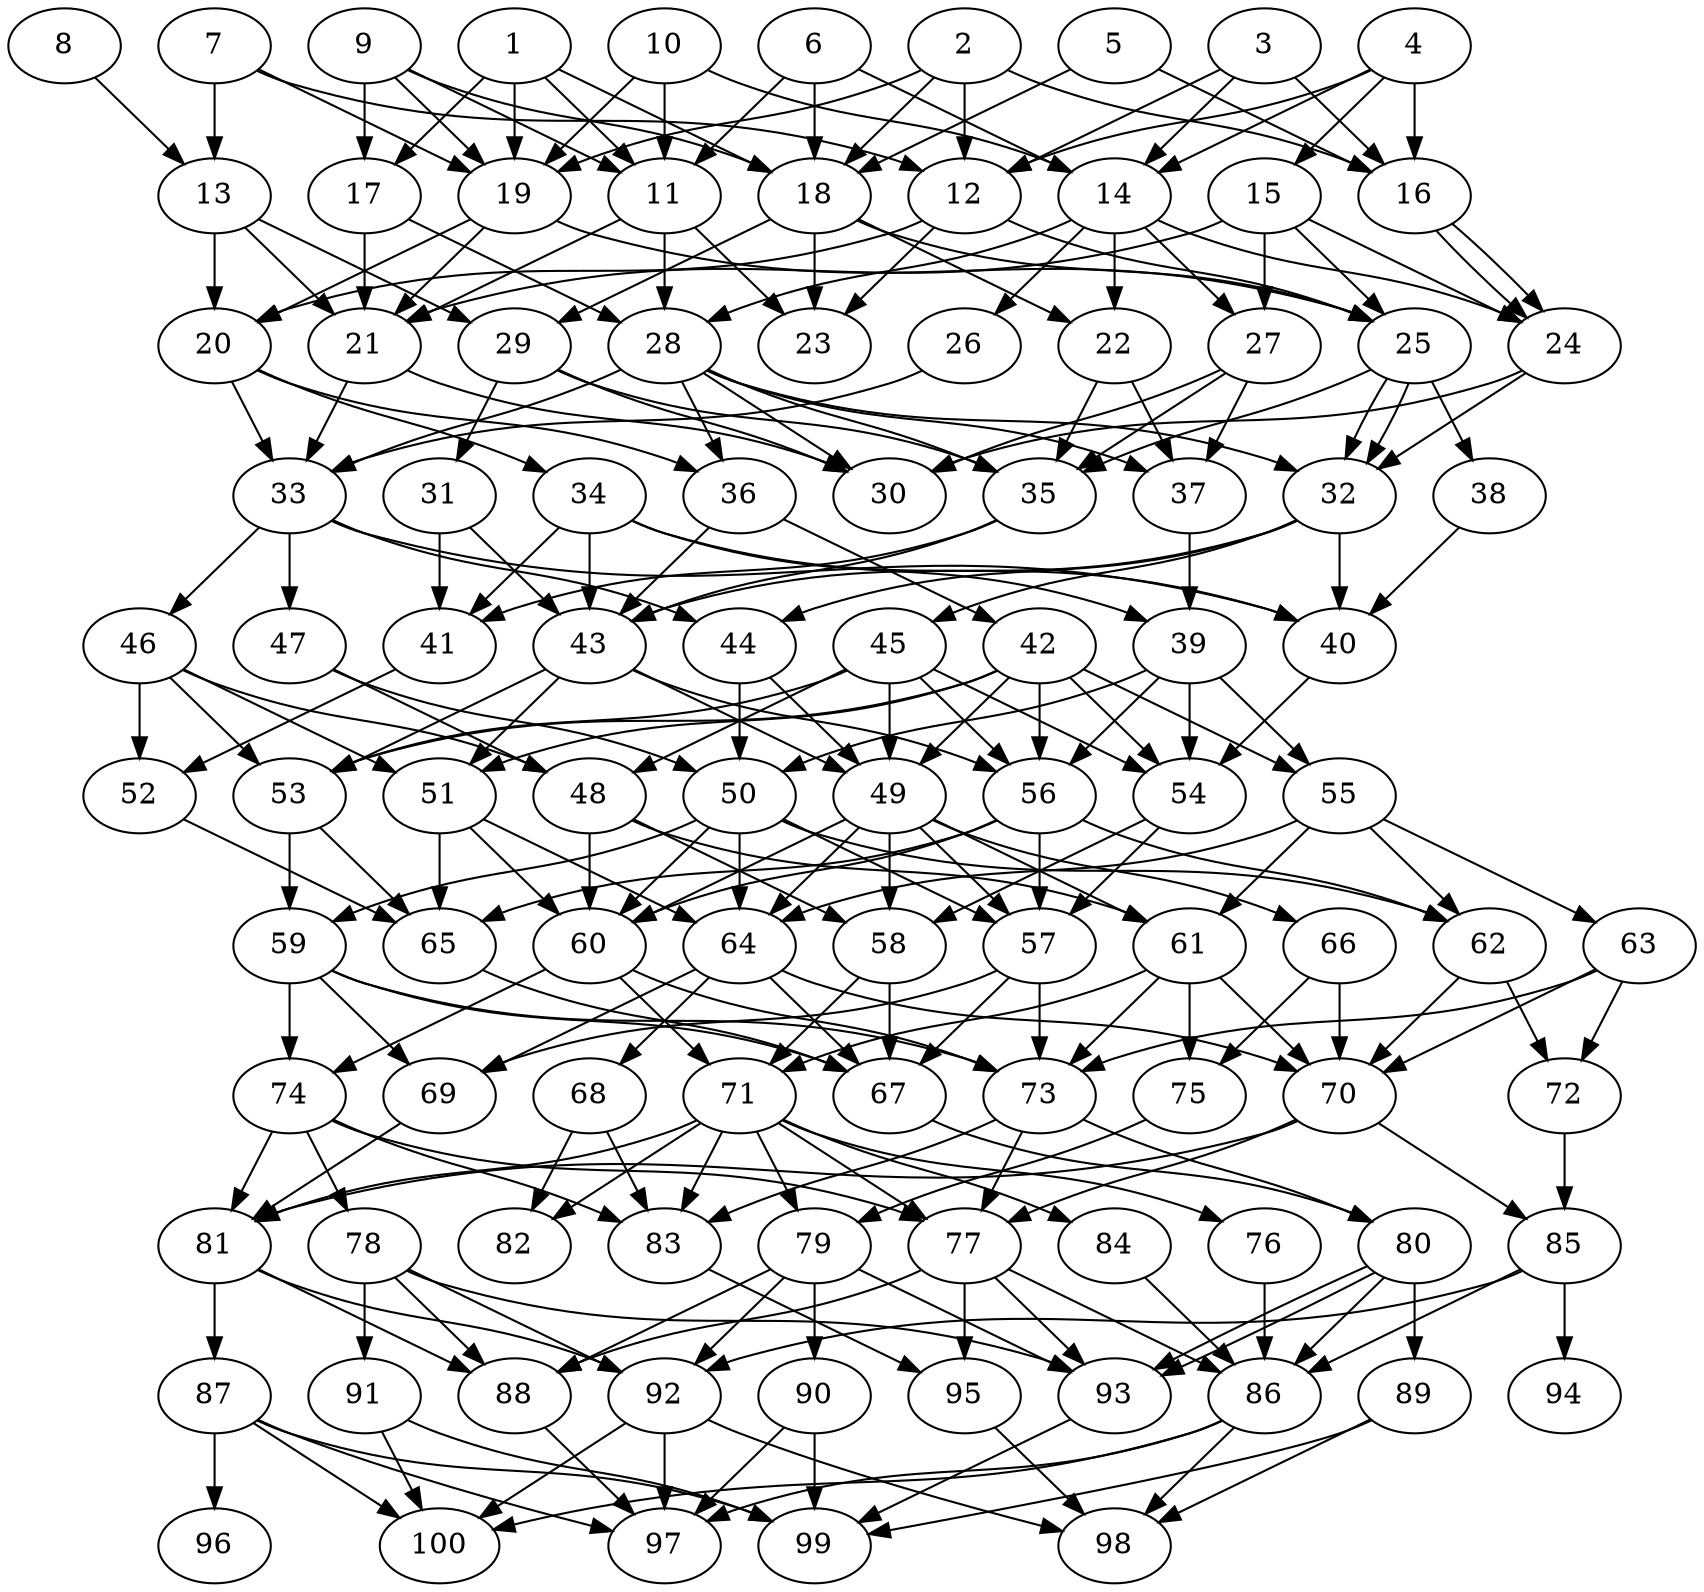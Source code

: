 // DAG automatically generated by daggen at Wed Jan 17 16:53:14 2018
// ./daggen --dot 
digraph G {
  1 [size="1073741824000", alpha="0.01"]
  1 -> 11 [size ="838860800"]
  1 -> 17 [size ="838860800"]
  1 -> 18 [size ="838860800"]
  1 -> 19 [size ="838860800"]
  2 [size="68719476736", alpha="0.13"]
  2 -> 12 [size ="134217728"]
  2 -> 16 [size ="134217728"]
  2 -> 18 [size ="134217728"]
  2 -> 19 [size ="134217728"]
  3 [size="1564956590", alpha="0.08"]
  3 -> 12 [size ="75497472"]
  3 -> 14 [size ="75497472"]
  3 -> 16 [size ="75497472"]
  4 [size="27907374290", alpha="0.18"]
  4 -> 12 [size ="679477248"]
  4 -> 14 [size ="679477248"]
  4 -> 15 [size ="679477248"]
  4 -> 16 [size ="679477248"]
  5 [size="42004499764", alpha="0.19"]
  5 -> 16 [size ="75497472"]
  5 -> 18 [size ="75497472"]
  6 [size="2122825156", alpha="0.05"]
  6 -> 11 [size ="33554432"]
  6 -> 14 [size ="33554432"]
  6 -> 18 [size ="33554432"]
  7 [size="19021127748", alpha="0.12"]
  7 -> 12 [size ="301989888"]
  7 -> 13 [size ="301989888"]
  7 -> 19 [size ="301989888"]
  8 [size="782757789696", alpha="0.17"]
  8 -> 13 [size ="679477248"]
  9 [size="32837252838", alpha="0.07"]
  9 -> 11 [size ="33554432"]
  9 -> 17 [size ="33554432"]
  9 -> 18 [size ="33554432"]
  9 -> 19 [size ="33554432"]
  10 [size="641617031074", alpha="0.15"]
  10 -> 11 [size ="411041792"]
  10 -> 14 [size ="411041792"]
  10 -> 19 [size ="411041792"]
  11 [size="99843586476", alpha="0.20"]
  11 -> 21 [size ="75497472"]
  11 -> 23 [size ="75497472"]
  11 -> 28 [size ="75497472"]
  12 [size="220476003831", alpha="0.12"]
  12 -> 20 [size ="301989888"]
  12 -> 23 [size ="301989888"]
  12 -> 25 [size ="301989888"]
  13 [size="325832775580", alpha="0.15"]
  13 -> 20 [size ="411041792"]
  13 -> 21 [size ="411041792"]
  13 -> 29 [size ="411041792"]
  14 [size="58699672180", alpha="0.17"]
  14 -> 22 [size ="209715200"]
  14 -> 24 [size ="209715200"]
  14 -> 26 [size ="209715200"]
  14 -> 27 [size ="209715200"]
  14 -> 28 [size ="209715200"]
  15 [size="8589934592", alpha="0.18"]
  15 -> 21 [size ="33554432"]
  15 -> 24 [size ="33554432"]
  15 -> 25 [size ="33554432"]
  15 -> 27 [size ="33554432"]
  16 [size="11886388096", alpha="0.03"]
  16 -> 24 [size ="33554432"]
  16 -> 24 [size ="33554432"]
  17 [size="28322989631", alpha="0.08"]
  17 -> 21 [size ="679477248"]
  17 -> 28 [size ="679477248"]
  18 [size="231928233984", alpha="0.14"]
  18 -> 22 [size ="301989888"]
  18 -> 23 [size ="301989888"]
  18 -> 25 [size ="301989888"]
  18 -> 29 [size ="301989888"]
  19 [size="134217728000", alpha="0.17"]
  19 -> 20 [size ="209715200"]
  19 -> 21 [size ="209715200"]
  19 -> 25 [size ="209715200"]
  20 [size="590334875052", alpha="0.07"]
  20 -> 33 [size ="536870912"]
  20 -> 34 [size ="536870912"]
  20 -> 36 [size ="536870912"]
  21 [size="8589934592", alpha="0.08"]
  21 -> 30 [size ="33554432"]
  21 -> 33 [size ="33554432"]
  22 [size="10654592646", alpha="0.02"]
  22 -> 35 [size ="33554432"]
  22 -> 37 [size ="33554432"]
  23 [size="160293369288", alpha="0.07"]
  24 [size="1076234120841", alpha="0.14"]
  24 -> 30 [size ="838860800"]
  24 -> 32 [size ="838860800"]
  25 [size="202539241824", alpha="0.17"]
  25 -> 32 [size ="134217728"]
  25 -> 32 [size ="134217728"]
  25 -> 35 [size ="134217728"]
  25 -> 38 [size ="134217728"]
  26 [size="6793400591", alpha="0.18"]
  26 -> 33 [size ="301989888"]
  27 [size="368293445632", alpha="0.06"]
  27 -> 30 [size ="411041792"]
  27 -> 35 [size ="411041792"]
  27 -> 37 [size ="411041792"]
  28 [size="432685983706", alpha="0.19"]
  28 -> 30 [size ="838860800"]
  28 -> 32 [size ="838860800"]
  28 -> 33 [size ="838860800"]
  28 -> 35 [size ="838860800"]
  28 -> 36 [size ="838860800"]
  28 -> 37 [size ="838860800"]
  29 [size="3986536866", alpha="0.05"]
  29 -> 30 [size ="75497472"]
  29 -> 31 [size ="75497472"]
  29 -> 35 [size ="75497472"]
  30 [size="1073741824000", alpha="0.04"]
  31 [size="134241003427", alpha="0.05"]
  31 -> 41 [size ="209715200"]
  31 -> 43 [size ="209715200"]
  32 [size="7556051894", alpha="0.07"]
  32 -> 40 [size ="33554432"]
  32 -> 43 [size ="33554432"]
  32 -> 44 [size ="33554432"]
  32 -> 45 [size ="33554432"]
  33 [size="345263784", alpha="0.10"]
  33 -> 40 [size ="33554432"]
  33 -> 44 [size ="33554432"]
  33 -> 46 [size ="33554432"]
  33 -> 47 [size ="33554432"]
  34 [size="171283377072", alpha="0.18"]
  34 -> 39 [size ="134217728"]
  34 -> 40 [size ="134217728"]
  34 -> 41 [size ="134217728"]
  34 -> 43 [size ="134217728"]
  35 [size="535799276", alpha="0.00"]
  35 -> 41 [size ="33554432"]
  35 -> 43 [size ="33554432"]
  36 [size="293305538492", alpha="0.11"]
  36 -> 42 [size ="209715200"]
  36 -> 43 [size ="209715200"]
  37 [size="348677010604", alpha="0.12"]
  37 -> 39 [size ="536870912"]
  38 [size="312038215135", alpha="0.06"]
  38 -> 40 [size ="838860800"]
  39 [size="134217728000", alpha="0.09"]
  39 -> 50 [size ="209715200"]
  39 -> 54 [size ="209715200"]
  39 -> 55 [size ="209715200"]
  39 -> 56 [size ="209715200"]
  40 [size="188785843825", alpha="0.08"]
  40 -> 54 [size ="209715200"]
  41 [size="231928233984", alpha="0.17"]
  41 -> 52 [size ="301989888"]
  42 [size="16869572214", alpha="0.19"]
  42 -> 49 [size ="679477248"]
  42 -> 51 [size ="679477248"]
  42 -> 53 [size ="679477248"]
  42 -> 54 [size ="679477248"]
  42 -> 55 [size ="679477248"]
  42 -> 56 [size ="679477248"]
  43 [size="12714732572", alpha="0.16"]
  43 -> 49 [size ="209715200"]
  43 -> 51 [size ="209715200"]
  43 -> 53 [size ="209715200"]
  43 -> 56 [size ="209715200"]
  44 [size="40604998913", alpha="0.10"]
  44 -> 49 [size ="679477248"]
  44 -> 50 [size ="679477248"]
  45 [size="1830493575", alpha="0.03"]
  45 -> 48 [size ="134217728"]
  45 -> 49 [size ="134217728"]
  45 -> 53 [size ="134217728"]
  45 -> 54 [size ="134217728"]
  45 -> 56 [size ="134217728"]
  46 [size="28991029248", alpha="0.13"]
  46 -> 48 [size ="75497472"]
  46 -> 51 [size ="75497472"]
  46 -> 52 [size ="75497472"]
  46 -> 53 [size ="75497472"]
  47 [size="28991029248", alpha="0.11"]
  47 -> 48 [size ="75497472"]
  47 -> 50 [size ="75497472"]
  48 [size="18005692866", alpha="0.02"]
  48 -> 58 [size ="301989888"]
  48 -> 60 [size ="301989888"]
  48 -> 61 [size ="301989888"]
  49 [size="45561131291", alpha="0.16"]
  49 -> 57 [size ="838860800"]
  49 -> 58 [size ="838860800"]
  49 -> 60 [size ="838860800"]
  49 -> 61 [size ="838860800"]
  49 -> 64 [size ="838860800"]
  49 -> 66 [size ="838860800"]
  50 [size="79647934269", alpha="0.11"]
  50 -> 57 [size ="75497472"]
  50 -> 59 [size ="75497472"]
  50 -> 60 [size ="75497472"]
  50 -> 62 [size ="75497472"]
  50 -> 64 [size ="75497472"]
  51 [size="20449764640", alpha="0.08"]
  51 -> 60 [size ="411041792"]
  51 -> 64 [size ="411041792"]
  51 -> 65 [size ="411041792"]
  52 [size="549755813888", alpha="0.18"]
  52 -> 65 [size ="536870912"]
  53 [size="1113327337372", alpha="0.20"]
  53 -> 59 [size ="679477248"]
  53 -> 65 [size ="679477248"]
  54 [size="653501584509", alpha="0.20"]
  54 -> 57 [size ="679477248"]
  54 -> 58 [size ="679477248"]
  55 [size="14674861304", alpha="0.01"]
  55 -> 61 [size ="301989888"]
  55 -> 62 [size ="301989888"]
  55 -> 63 [size ="301989888"]
  55 -> 64 [size ="301989888"]
  56 [size="13641911562", alpha="0.12"]
  56 -> 57 [size ="411041792"]
  56 -> 60 [size ="411041792"]
  56 -> 62 [size ="411041792"]
  56 -> 65 [size ="411041792"]
  57 [size="1499230643", alpha="0.08"]
  57 -> 67 [size ="134217728"]
  57 -> 69 [size ="134217728"]
  57 -> 73 [size ="134217728"]
  58 [size="268312084508", alpha="0.07"]
  58 -> 67 [size ="536870912"]
  58 -> 71 [size ="536870912"]
  59 [size="1073741824000", alpha="0.12"]
  59 -> 67 [size ="838860800"]
  59 -> 69 [size ="838860800"]
  59 -> 73 [size ="838860800"]
  59 -> 74 [size ="838860800"]
  60 [size="8589934592", alpha="0.16"]
  60 -> 71 [size ="33554432"]
  60 -> 73 [size ="33554432"]
  60 -> 74 [size ="33554432"]
  61 [size="418206657422", alpha="0.09"]
  61 -> 70 [size ="411041792"]
  61 -> 71 [size ="411041792"]
  61 -> 73 [size ="411041792"]
  61 -> 75 [size ="411041792"]
  62 [size="1046196386", alpha="0.12"]
  62 -> 70 [size ="33554432"]
  62 -> 72 [size ="33554432"]
  63 [size="28991029248", alpha="0.16"]
  63 -> 70 [size ="75497472"]
  63 -> 72 [size ="75497472"]
  63 -> 73 [size ="75497472"]
  64 [size="134217728000", alpha="0.13"]
  64 -> 67 [size ="209715200"]
  64 -> 68 [size ="209715200"]
  64 -> 69 [size ="209715200"]
  64 -> 70 [size ="209715200"]
  65 [size="782757789696", alpha="0.11"]
  65 -> 67 [size ="679477248"]
  66 [size="8589934592", alpha="0.19"]
  66 -> 70 [size ="33554432"]
  66 -> 75 [size ="33554432"]
  67 [size="134217728000", alpha="0.08"]
  67 -> 80 [size ="209715200"]
  68 [size="44041808604", alpha="0.19"]
  68 -> 82 [size ="134217728"]
  68 -> 83 [size ="134217728"]
  69 [size="34042443292", alpha="0.15"]
  69 -> 81 [size ="536870912"]
  70 [size="11199955820", alpha="0.11"]
  70 -> 77 [size ="209715200"]
  70 -> 81 [size ="209715200"]
  70 -> 85 [size ="209715200"]
  71 [size="893328186764", alpha="0.03"]
  71 -> 76 [size ="536870912"]
  71 -> 77 [size ="536870912"]
  71 -> 79 [size ="536870912"]
  71 -> 81 [size ="536870912"]
  71 -> 82 [size ="536870912"]
  71 -> 83 [size ="536870912"]
  71 -> 84 [size ="536870912"]
  72 [size="782757789696", alpha="0.13"]
  72 -> 85 [size ="679477248"]
  73 [size="17820641934", alpha="0.12"]
  73 -> 77 [size ="301989888"]
  73 -> 80 [size ="301989888"]
  73 -> 83 [size ="301989888"]
  74 [size="11311111969", alpha="0.07"]
  74 -> 77 [size ="838860800"]
  74 -> 78 [size ="838860800"]
  74 -> 81 [size ="838860800"]
  74 -> 83 [size ="838860800"]
  75 [size="549755813888", alpha="0.02"]
  75 -> 79 [size ="536870912"]
  76 [size="68719476736", alpha="0.18"]
  76 -> 86 [size ="134217728"]
  77 [size="26155013112", alpha="0.07"]
  77 -> 86 [size ="838860800"]
  77 -> 88 [size ="838860800"]
  77 -> 93 [size ="838860800"]
  77 -> 95 [size ="838860800"]
  78 [size="68719476736", alpha="0.20"]
  78 -> 88 [size ="134217728"]
  78 -> 91 [size ="134217728"]
  78 -> 92 [size ="134217728"]
  78 -> 93 [size ="134217728"]
  79 [size="1073741824000", alpha="0.16"]
  79 -> 88 [size ="838860800"]
  79 -> 90 [size ="838860800"]
  79 -> 92 [size ="838860800"]
  79 -> 93 [size ="838860800"]
  80 [size="1396002951601", alpha="0.10"]
  80 -> 86 [size ="838860800"]
  80 -> 89 [size ="838860800"]
  80 -> 93 [size ="838860800"]
  80 -> 93 [size ="838860800"]
  81 [size="743976474306", alpha="0.17"]
  81 -> 87 [size ="679477248"]
  81 -> 88 [size ="679477248"]
  81 -> 92 [size ="679477248"]
  82 [size="598000222924", alpha="0.09"]
  83 [size="549755813888", alpha="0.00"]
  83 -> 95 [size ="536870912"]
  84 [size="33249210144", alpha="0.17"]
  84 -> 86 [size ="838860800"]
  85 [size="879984952201", alpha="0.04"]
  85 -> 86 [size ="838860800"]
  85 -> 92 [size ="838860800"]
  85 -> 94 [size ="838860800"]
  86 [size="5206584742", alpha="0.11"]
  86 -> 97 [size ="411041792"]
  86 -> 98 [size ="411041792"]
  86 -> 100 [size ="411041792"]
  87 [size="84939342960", alpha="0.05"]
  87 -> 96 [size ="134217728"]
  87 -> 97 [size ="134217728"]
  87 -> 99 [size ="134217728"]
  87 -> 100 [size ="134217728"]
  88 [size="6636567134", alpha="0.04"]
  88 -> 97 [size ="134217728"]
  89 [size="134217728000", alpha="0.01"]
  89 -> 98 [size ="209715200"]
  89 -> 99 [size ="209715200"]
  90 [size="108234644397", alpha="0.04"]
  90 -> 97 [size ="209715200"]
  90 -> 99 [size ="209715200"]
  91 [size="17096291484", alpha="0.02"]
  91 -> 99 [size ="75497472"]
  91 -> 100 [size ="75497472"]
  92 [size="368293445632", alpha="0.12"]
  92 -> 97 [size ="411041792"]
  92 -> 98 [size ="411041792"]
  92 -> 100 [size ="411041792"]
  93 [size="368293445632", alpha="0.04"]
  93 -> 99 [size ="411041792"]
  94 [size="4689438117", alpha="0.10"]
  95 [size="44402522748", alpha="0.12"]
  95 -> 98 [size ="134217728"]
  96 [size="782757789696", alpha="0.04"]
  97 [size="7166927016", alpha="0.15"]
  98 [size="35423315799", alpha="0.05"]
  99 [size="193776660272", alpha="0.07"]
  100 [size="28991029248", alpha="0.17"]
}
